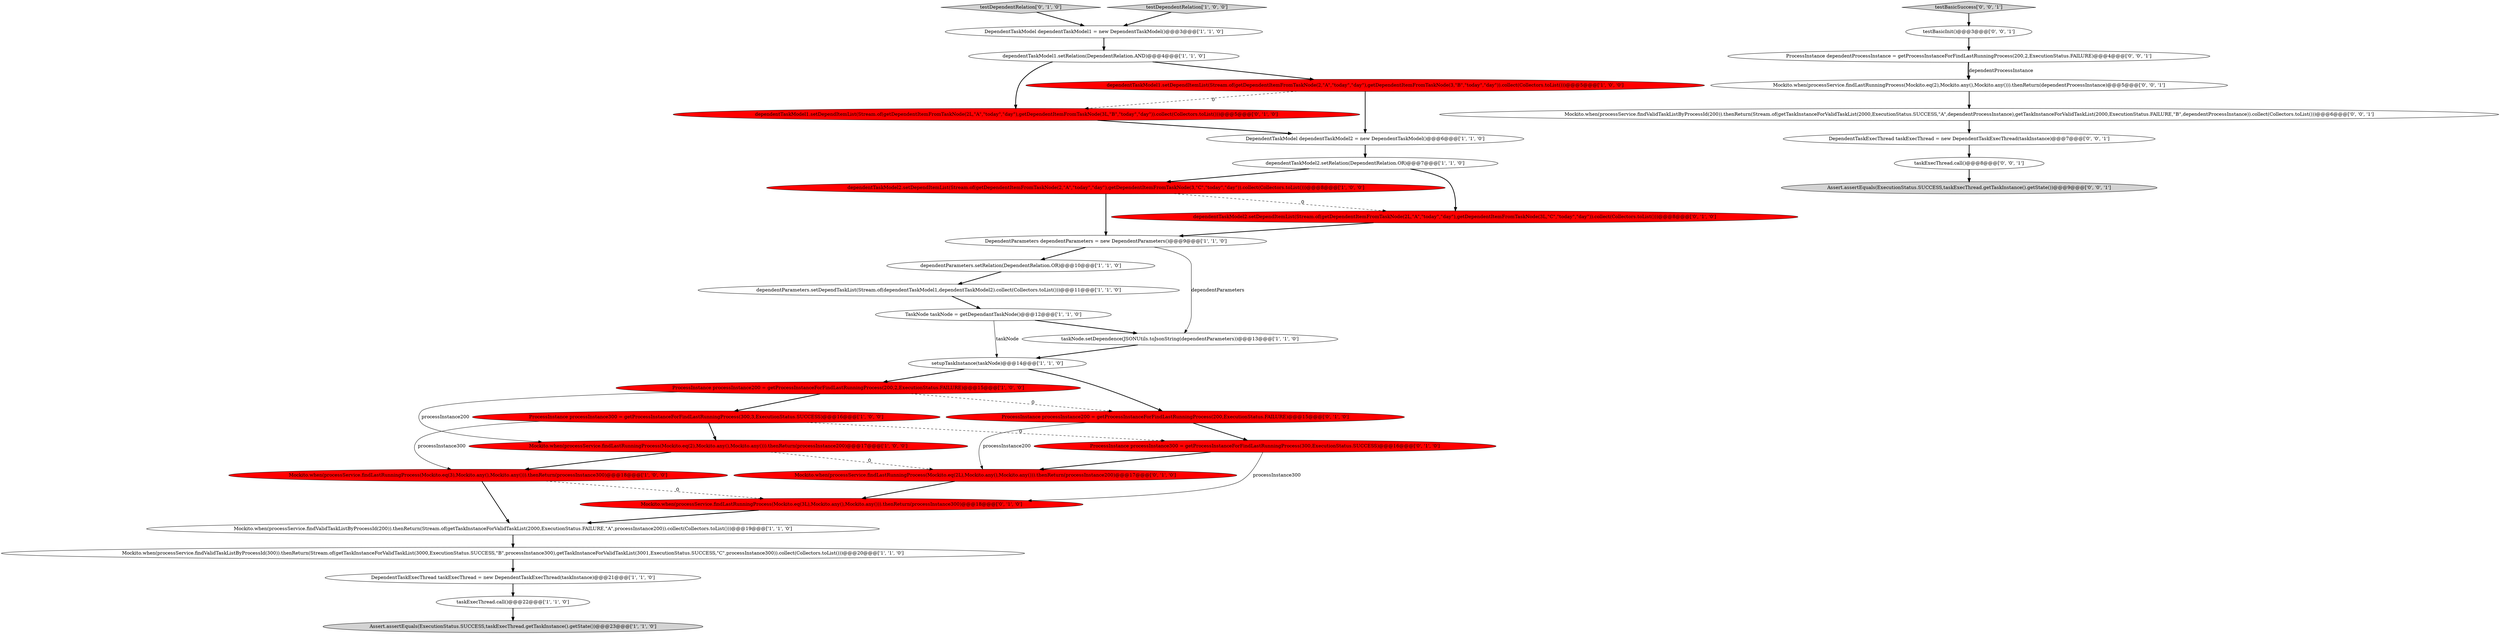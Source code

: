 digraph {
16 [style = filled, label = "dependentTaskModel2.setRelation(DependentRelation.OR)@@@7@@@['1', '1', '0']", fillcolor = white, shape = ellipse image = "AAA0AAABBB1BBB"];
8 [style = filled, label = "dependentTaskModel2.setDependItemList(Stream.of(getDependentItemFromTaskNode(2,\"A\",\"today\",\"day\"),getDependentItemFromTaskNode(3,\"C\",\"today\",\"day\")).collect(Collectors.toList()))@@@8@@@['1', '0', '0']", fillcolor = red, shape = ellipse image = "AAA1AAABBB1BBB"];
13 [style = filled, label = "ProcessInstance processInstance200 = getProcessInstanceForFindLastRunningProcess(200,2,ExecutionStatus.FAILURE)@@@15@@@['1', '0', '0']", fillcolor = red, shape = ellipse image = "AAA1AAABBB1BBB"];
3 [style = filled, label = "ProcessInstance processInstance300 = getProcessInstanceForFindLastRunningProcess(300,3,ExecutionStatus.SUCCESS)@@@16@@@['1', '0', '0']", fillcolor = red, shape = ellipse image = "AAA1AAABBB1BBB"];
24 [style = filled, label = "ProcessInstance processInstance200 = getProcessInstanceForFindLastRunningProcess(200,ExecutionStatus.FAILURE)@@@15@@@['0', '1', '0']", fillcolor = red, shape = ellipse image = "AAA1AAABBB2BBB"];
15 [style = filled, label = "Mockito.when(processService.findValidTaskListByProcessId(300)).thenReturn(Stream.of(getTaskInstanceForValidTaskList(3000,ExecutionStatus.SUCCESS,\"B\",processInstance300),getTaskInstanceForValidTaskList(3001,ExecutionStatus.SUCCESS,\"C\",processInstance300)).collect(Collectors.toList()))@@@20@@@['1', '1', '0']", fillcolor = white, shape = ellipse image = "AAA0AAABBB1BBB"];
1 [style = filled, label = "DependentParameters dependentParameters = new DependentParameters()@@@9@@@['1', '1', '0']", fillcolor = white, shape = ellipse image = "AAA0AAABBB1BBB"];
29 [style = filled, label = "taskExecThread.call()@@@8@@@['0', '0', '1']", fillcolor = white, shape = ellipse image = "AAA0AAABBB3BBB"];
4 [style = filled, label = "Mockito.when(processService.findLastRunningProcess(Mockito.eq(3),Mockito.any(),Mockito.any())).thenReturn(processInstance300)@@@18@@@['1', '0', '0']", fillcolor = red, shape = ellipse image = "AAA1AAABBB1BBB"];
14 [style = filled, label = "dependentParameters.setRelation(DependentRelation.OR)@@@10@@@['1', '1', '0']", fillcolor = white, shape = ellipse image = "AAA0AAABBB1BBB"];
7 [style = filled, label = "taskExecThread.call()@@@22@@@['1', '1', '0']", fillcolor = white, shape = ellipse image = "AAA0AAABBB1BBB"];
19 [style = filled, label = "dependentTaskModel1.setRelation(DependentRelation.AND)@@@4@@@['1', '1', '0']", fillcolor = white, shape = ellipse image = "AAA0AAABBB1BBB"];
10 [style = filled, label = "DependentTaskModel dependentTaskModel2 = new DependentTaskModel()@@@6@@@['1', '1', '0']", fillcolor = white, shape = ellipse image = "AAA0AAABBB1BBB"];
9 [style = filled, label = "Mockito.when(processService.findLastRunningProcess(Mockito.eq(2),Mockito.any(),Mockito.any())).thenReturn(processInstance200)@@@17@@@['1', '0', '0']", fillcolor = red, shape = ellipse image = "AAA1AAABBB1BBB"];
5 [style = filled, label = "TaskNode taskNode = getDependantTaskNode()@@@12@@@['1', '1', '0']", fillcolor = white, shape = ellipse image = "AAA0AAABBB1BBB"];
26 [style = filled, label = "dependentTaskModel2.setDependItemList(Stream.of(getDependentItemFromTaskNode(2L,\"A\",\"today\",\"day\"),getDependentItemFromTaskNode(3L,\"C\",\"today\",\"day\")).collect(Collectors.toList()))@@@8@@@['0', '1', '0']", fillcolor = red, shape = ellipse image = "AAA1AAABBB2BBB"];
27 [style = filled, label = "testDependentRelation['0', '1', '0']", fillcolor = lightgray, shape = diamond image = "AAA0AAABBB2BBB"];
6 [style = filled, label = "setupTaskInstance(taskNode)@@@14@@@['1', '1', '0']", fillcolor = white, shape = ellipse image = "AAA0AAABBB1BBB"];
23 [style = filled, label = "Mockito.when(processService.findLastRunningProcess(Mockito.eq(3L),Mockito.any(),Mockito.any())).thenReturn(processInstance300)@@@18@@@['0', '1', '0']", fillcolor = red, shape = ellipse image = "AAA1AAABBB2BBB"];
25 [style = filled, label = "dependentTaskModel1.setDependItemList(Stream.of(getDependentItemFromTaskNode(2L,\"A\",\"today\",\"day\"),getDependentItemFromTaskNode(3L,\"B\",\"today\",\"day\")).collect(Collectors.toList()))@@@5@@@['0', '1', '0']", fillcolor = red, shape = ellipse image = "AAA1AAABBB2BBB"];
30 [style = filled, label = "Assert.assertEquals(ExecutionStatus.SUCCESS,taskExecThread.getTaskInstance().getState())@@@9@@@['0', '0', '1']", fillcolor = lightgray, shape = ellipse image = "AAA0AAABBB3BBB"];
28 [style = filled, label = "Mockito.when(processService.findLastRunningProcess(Mockito.eq(2L),Mockito.any(),Mockito.any())).thenReturn(processInstance200)@@@17@@@['0', '1', '0']", fillcolor = red, shape = ellipse image = "AAA1AAABBB2BBB"];
31 [style = filled, label = "testBasicInit()@@@3@@@['0', '0', '1']", fillcolor = white, shape = ellipse image = "AAA0AAABBB3BBB"];
12 [style = filled, label = "Mockito.when(processService.findValidTaskListByProcessId(200)).thenReturn(Stream.of(getTaskInstanceForValidTaskList(2000,ExecutionStatus.FAILURE,\"A\",processInstance200)).collect(Collectors.toList()))@@@19@@@['1', '1', '0']", fillcolor = white, shape = ellipse image = "AAA0AAABBB1BBB"];
2 [style = filled, label = "taskNode.setDependence(JSONUtils.toJsonString(dependentParameters))@@@13@@@['1', '1', '0']", fillcolor = white, shape = ellipse image = "AAA0AAABBB1BBB"];
18 [style = filled, label = "dependentTaskModel1.setDependItemList(Stream.of(getDependentItemFromTaskNode(2,\"A\",\"today\",\"day\"),getDependentItemFromTaskNode(3,\"B\",\"today\",\"day\")).collect(Collectors.toList()))@@@5@@@['1', '0', '0']", fillcolor = red, shape = ellipse image = "AAA1AAABBB1BBB"];
36 [style = filled, label = "ProcessInstance dependentProcessInstance = getProcessInstanceForFindLastRunningProcess(200,2,ExecutionStatus.FAILURE)@@@4@@@['0', '0', '1']", fillcolor = white, shape = ellipse image = "AAA0AAABBB3BBB"];
32 [style = filled, label = "Mockito.when(processService.findLastRunningProcess(Mockito.eq(2),Mockito.any(),Mockito.any())).thenReturn(dependentProcessInstance)@@@5@@@['0', '0', '1']", fillcolor = white, shape = ellipse image = "AAA0AAABBB3BBB"];
33 [style = filled, label = "Mockito.when(processService.findValidTaskListByProcessId(200)).thenReturn(Stream.of(getTaskInstanceForValidTaskList(2000,ExecutionStatus.SUCCESS,\"A\",dependentProcessInstance),getTaskInstanceForValidTaskList(2000,ExecutionStatus.FAILURE,\"B\",dependentProcessInstance)).collect(Collectors.toList()))@@@6@@@['0', '0', '1']", fillcolor = white, shape = ellipse image = "AAA0AAABBB3BBB"];
34 [style = filled, label = "testBasicSuccess['0', '0', '1']", fillcolor = lightgray, shape = diamond image = "AAA0AAABBB3BBB"];
0 [style = filled, label = "DependentTaskModel dependentTaskModel1 = new DependentTaskModel()@@@3@@@['1', '1', '0']", fillcolor = white, shape = ellipse image = "AAA0AAABBB1BBB"];
20 [style = filled, label = "testDependentRelation['1', '0', '0']", fillcolor = lightgray, shape = diamond image = "AAA0AAABBB1BBB"];
11 [style = filled, label = "Assert.assertEquals(ExecutionStatus.SUCCESS,taskExecThread.getTaskInstance().getState())@@@23@@@['1', '1', '0']", fillcolor = lightgray, shape = ellipse image = "AAA0AAABBB1BBB"];
22 [style = filled, label = "ProcessInstance processInstance300 = getProcessInstanceForFindLastRunningProcess(300,ExecutionStatus.SUCCESS)@@@16@@@['0', '1', '0']", fillcolor = red, shape = ellipse image = "AAA1AAABBB2BBB"];
17 [style = filled, label = "DependentTaskExecThread taskExecThread = new DependentTaskExecThread(taskInstance)@@@21@@@['1', '1', '0']", fillcolor = white, shape = ellipse image = "AAA0AAABBB1BBB"];
35 [style = filled, label = "DependentTaskExecThread taskExecThread = new DependentTaskExecThread(taskInstance)@@@7@@@['0', '0', '1']", fillcolor = white, shape = ellipse image = "AAA0AAABBB3BBB"];
21 [style = filled, label = "dependentParameters.setDependTaskList(Stream.of(dependentTaskModel1,dependentTaskModel2).collect(Collectors.toList()))@@@11@@@['1', '1', '0']", fillcolor = white, shape = ellipse image = "AAA0AAABBB1BBB"];
33->35 [style = bold, label=""];
19->18 [style = bold, label=""];
7->11 [style = bold, label=""];
24->28 [style = solid, label="processInstance200"];
35->29 [style = bold, label=""];
16->8 [style = bold, label=""];
27->0 [style = bold, label=""];
29->30 [style = bold, label=""];
0->19 [style = bold, label=""];
2->6 [style = bold, label=""];
5->6 [style = solid, label="taskNode"];
9->4 [style = bold, label=""];
26->1 [style = bold, label=""];
20->0 [style = bold, label=""];
9->28 [style = dashed, label="0"];
12->15 [style = bold, label=""];
16->26 [style = bold, label=""];
31->36 [style = bold, label=""];
36->32 [style = bold, label=""];
6->24 [style = bold, label=""];
22->28 [style = bold, label=""];
34->31 [style = bold, label=""];
3->22 [style = dashed, label="0"];
24->22 [style = bold, label=""];
1->2 [style = solid, label="dependentParameters"];
32->33 [style = bold, label=""];
19->25 [style = bold, label=""];
17->7 [style = bold, label=""];
3->9 [style = bold, label=""];
8->1 [style = bold, label=""];
21->5 [style = bold, label=""];
5->2 [style = bold, label=""];
15->17 [style = bold, label=""];
13->24 [style = dashed, label="0"];
10->16 [style = bold, label=""];
18->10 [style = bold, label=""];
13->3 [style = bold, label=""];
28->23 [style = bold, label=""];
6->13 [style = bold, label=""];
4->12 [style = bold, label=""];
13->9 [style = solid, label="processInstance200"];
25->10 [style = bold, label=""];
1->14 [style = bold, label=""];
23->12 [style = bold, label=""];
36->32 [style = solid, label="dependentProcessInstance"];
3->4 [style = solid, label="processInstance300"];
22->23 [style = solid, label="processInstance300"];
4->23 [style = dashed, label="0"];
14->21 [style = bold, label=""];
18->25 [style = dashed, label="0"];
8->26 [style = dashed, label="0"];
}
